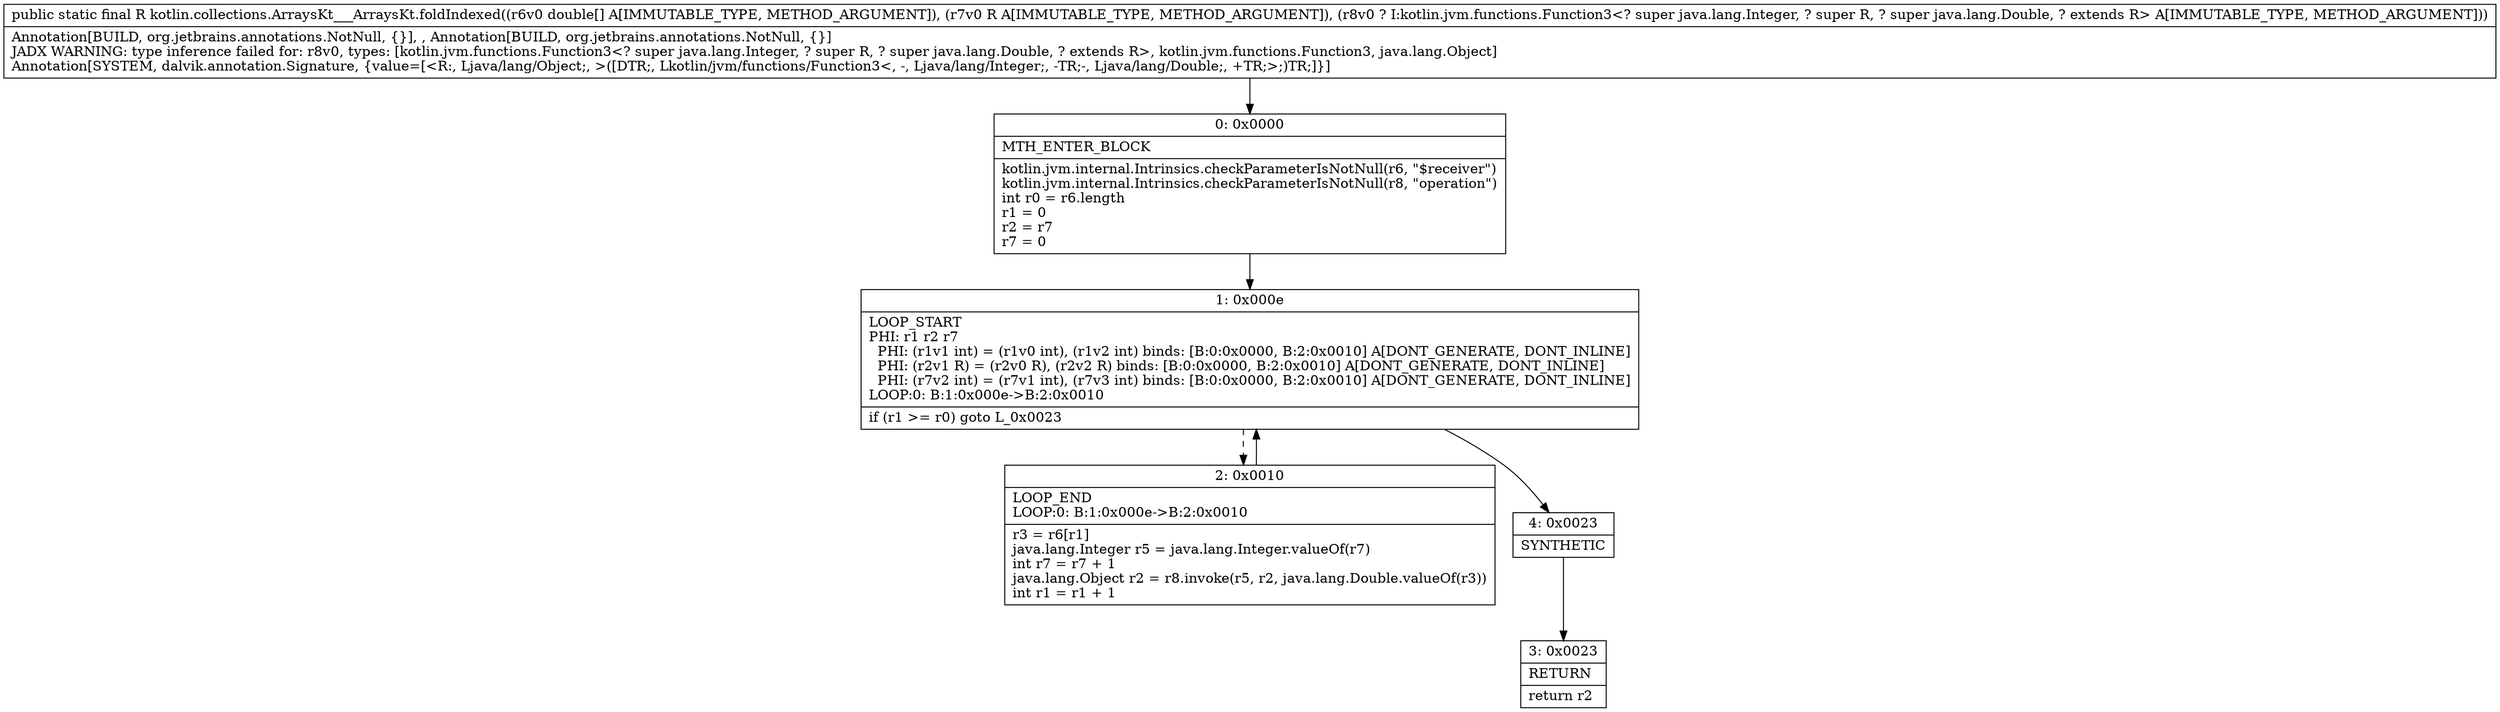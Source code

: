digraph "CFG forkotlin.collections.ArraysKt___ArraysKt.foldIndexed([DLjava\/lang\/Object;Lkotlin\/jvm\/functions\/Function3;)Ljava\/lang\/Object;" {
Node_0 [shape=record,label="{0\:\ 0x0000|MTH_ENTER_BLOCK\l|kotlin.jvm.internal.Intrinsics.checkParameterIsNotNull(r6, \"$receiver\")\lkotlin.jvm.internal.Intrinsics.checkParameterIsNotNull(r8, \"operation\")\lint r0 = r6.length\lr1 = 0\lr2 = r7\lr7 = 0\l}"];
Node_1 [shape=record,label="{1\:\ 0x000e|LOOP_START\lPHI: r1 r2 r7 \l  PHI: (r1v1 int) = (r1v0 int), (r1v2 int) binds: [B:0:0x0000, B:2:0x0010] A[DONT_GENERATE, DONT_INLINE]\l  PHI: (r2v1 R) = (r2v0 R), (r2v2 R) binds: [B:0:0x0000, B:2:0x0010] A[DONT_GENERATE, DONT_INLINE]\l  PHI: (r7v2 int) = (r7v1 int), (r7v3 int) binds: [B:0:0x0000, B:2:0x0010] A[DONT_GENERATE, DONT_INLINE]\lLOOP:0: B:1:0x000e\-\>B:2:0x0010\l|if (r1 \>= r0) goto L_0x0023\l}"];
Node_2 [shape=record,label="{2\:\ 0x0010|LOOP_END\lLOOP:0: B:1:0x000e\-\>B:2:0x0010\l|r3 = r6[r1]\ljava.lang.Integer r5 = java.lang.Integer.valueOf(r7)\lint r7 = r7 + 1\ljava.lang.Object r2 = r8.invoke(r5, r2, java.lang.Double.valueOf(r3))\lint r1 = r1 + 1\l}"];
Node_3 [shape=record,label="{3\:\ 0x0023|RETURN\l|return r2\l}"];
Node_4 [shape=record,label="{4\:\ 0x0023|SYNTHETIC\l}"];
MethodNode[shape=record,label="{public static final R kotlin.collections.ArraysKt___ArraysKt.foldIndexed((r6v0 double[] A[IMMUTABLE_TYPE, METHOD_ARGUMENT]), (r7v0 R A[IMMUTABLE_TYPE, METHOD_ARGUMENT]), (r8v0 ? I:kotlin.jvm.functions.Function3\<? super java.lang.Integer, ? super R, ? super java.lang.Double, ? extends R\> A[IMMUTABLE_TYPE, METHOD_ARGUMENT]))  | Annotation[BUILD, org.jetbrains.annotations.NotNull, \{\}], , Annotation[BUILD, org.jetbrains.annotations.NotNull, \{\}]\lJADX WARNING: type inference failed for: r8v0, types: [kotlin.jvm.functions.Function3\<? super java.lang.Integer, ? super R, ? super java.lang.Double, ? extends R\>, kotlin.jvm.functions.Function3, java.lang.Object]\lAnnotation[SYSTEM, dalvik.annotation.Signature, \{value=[\<R:, Ljava\/lang\/Object;, \>([DTR;, Lkotlin\/jvm\/functions\/Function3\<, \-, Ljava\/lang\/Integer;, \-TR;\-, Ljava\/lang\/Double;, +TR;\>;)TR;]\}]\l}"];
MethodNode -> Node_0;
Node_0 -> Node_1;
Node_1 -> Node_2[style=dashed];
Node_1 -> Node_4;
Node_2 -> Node_1;
Node_4 -> Node_3;
}

